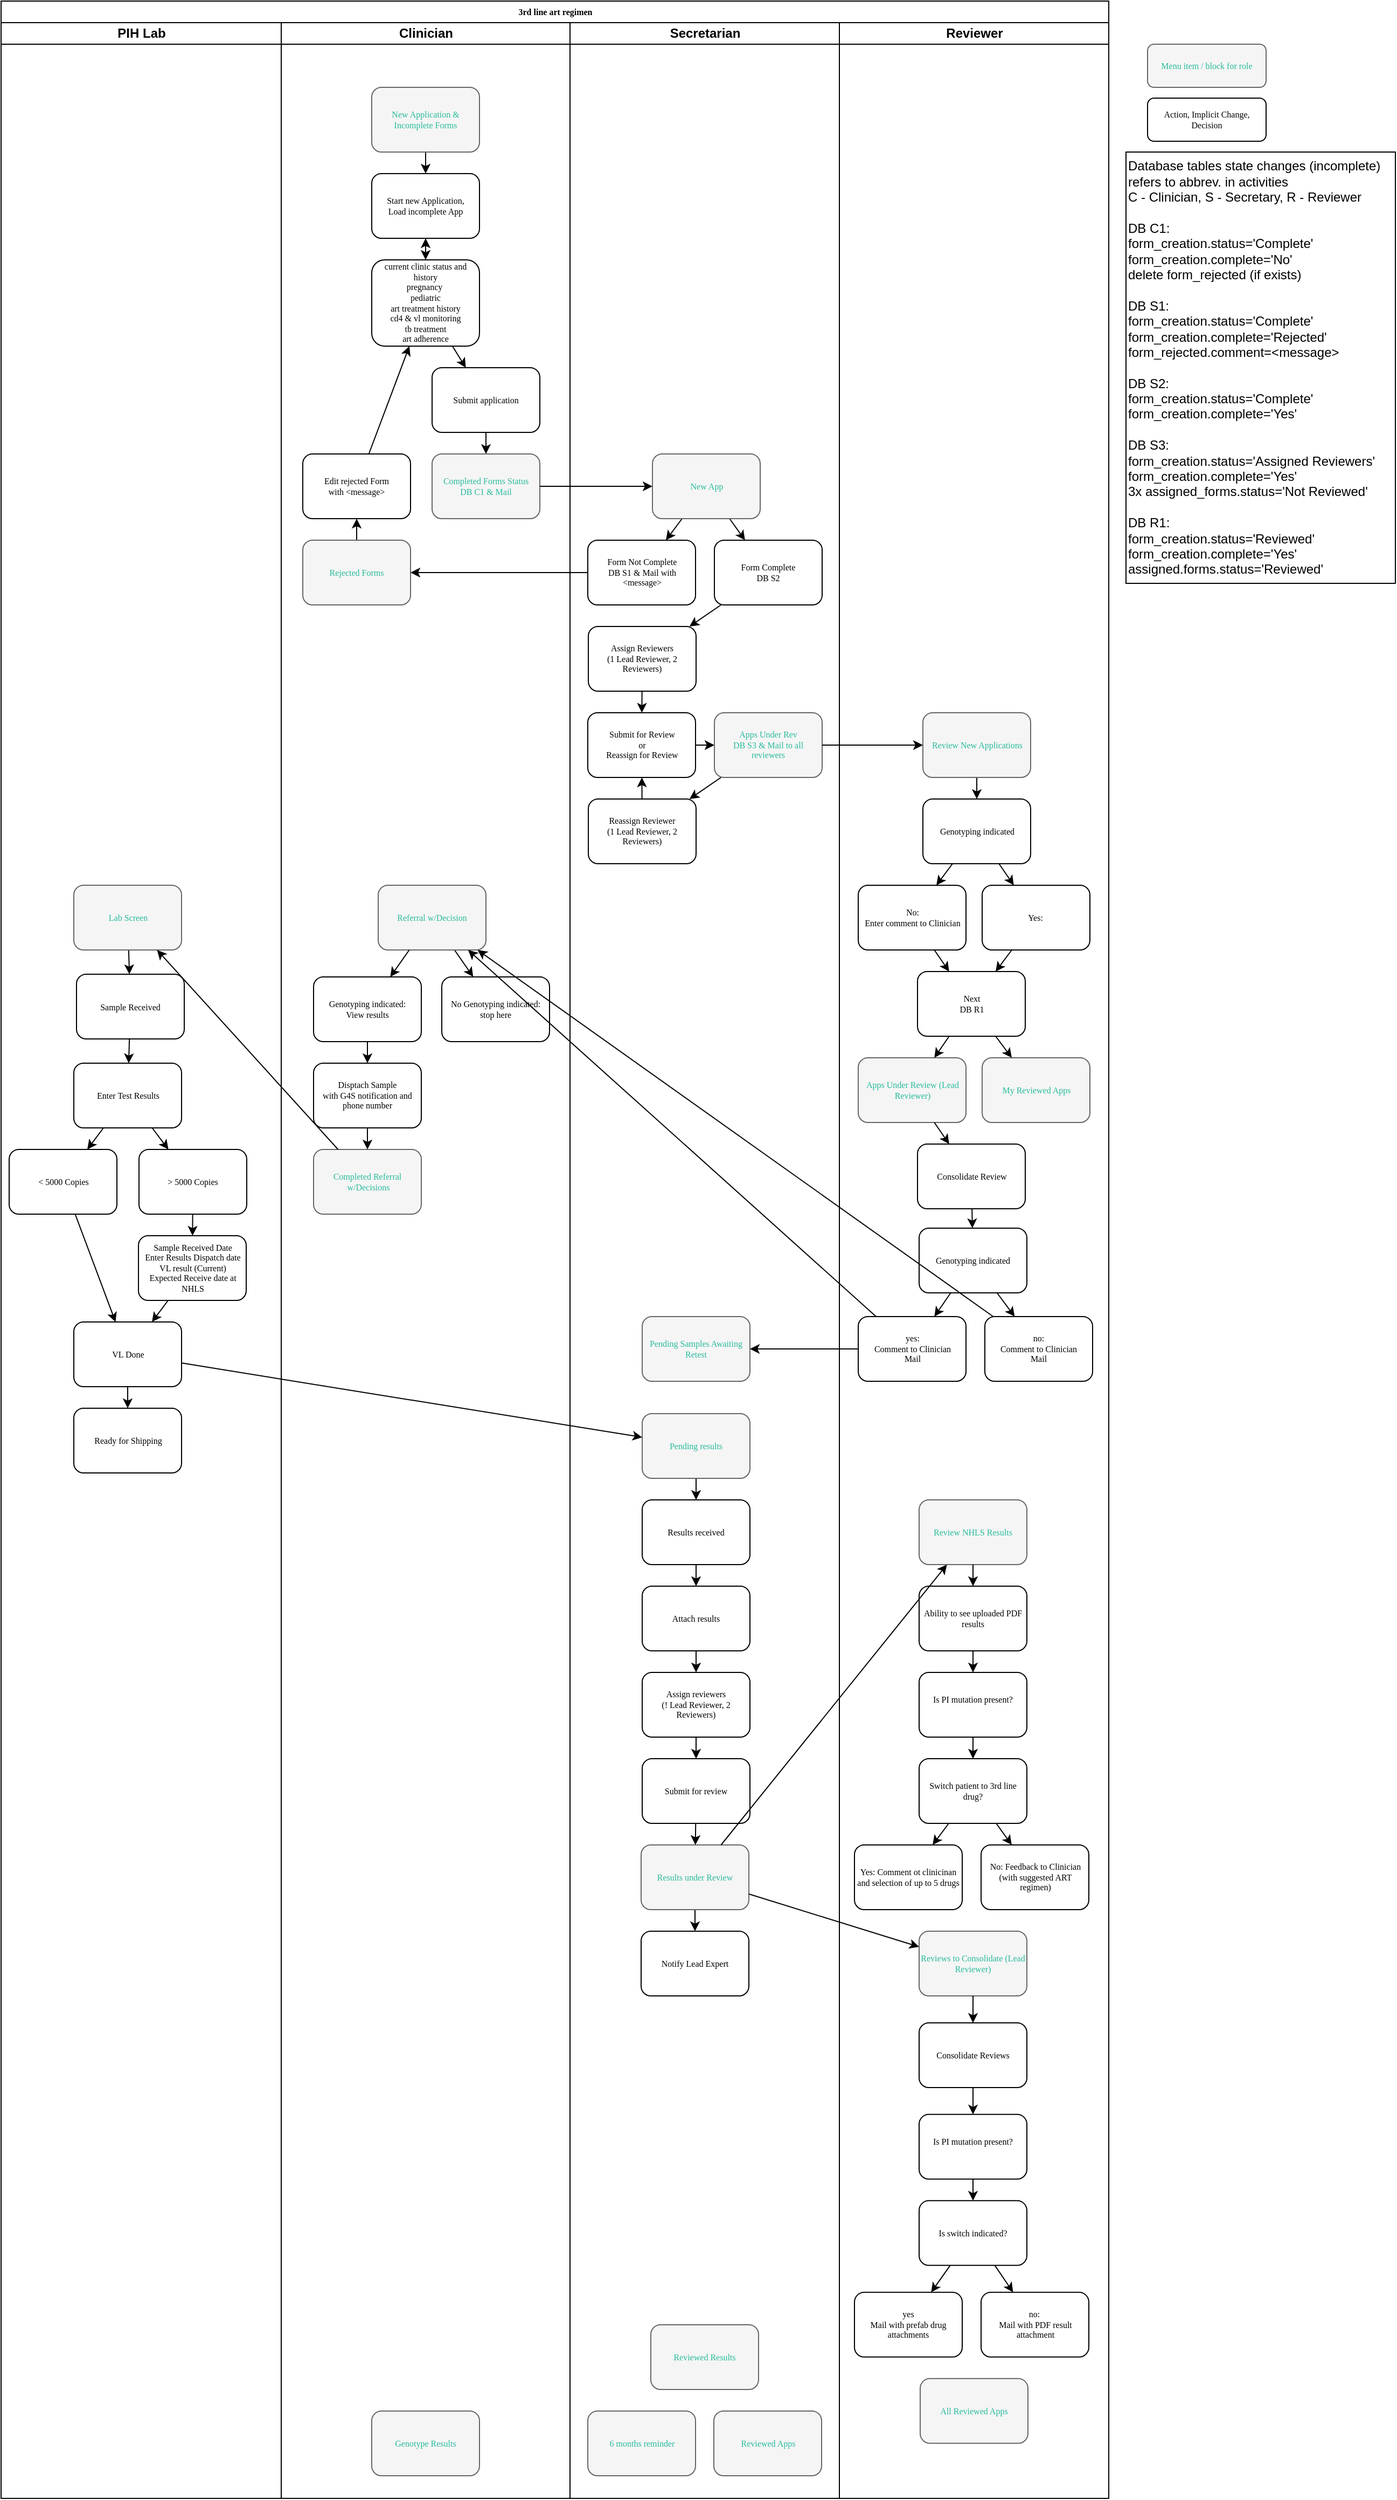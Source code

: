 <mxfile version="10.6.5" type="device"><diagram name="Page-1" id="74e2e168-ea6b-b213-b513-2b3c1d86103e"><mxGraphModel dx="1548" dy="582" grid="1" gridSize="10" guides="1" tooltips="1" connect="1" arrows="1" fold="1" page="1" pageScale="1" pageWidth="827" pageHeight="1169" background="#ffffff" math="0" shadow="0"><root><mxCell id="0"/><mxCell id="1" parent="0"/><mxCell id="77e6c97f196da883-1" value="3rd line art regimen" style="swimlane;html=1;childLayout=stackLayout;startSize=20;rounded=0;shadow=0;labelBackgroundColor=none;strokeColor=#000000;strokeWidth=1;fillColor=#ffffff;fontFamily=Verdana;fontSize=8;fontColor=#000000;align=center;" parent="1" vertex="1"><mxGeometry x="-804" y="20" width="1028" height="2316" as="geometry"><mxRectangle x="12" y="14" width="110" height="20" as="alternateBounds"/></mxGeometry></mxCell><mxCell id="77e6c97f196da883-5" value="PIH Lab" style="swimlane;html=1;startSize=20;" parent="77e6c97f196da883-1" vertex="1"><mxGeometry y="20" width="260" height="2296" as="geometry"><mxRectangle x="250" y="20" width="80" height="1607" as="alternateBounds"/></mxGeometry></mxCell><mxCell id="GczXTfIExfmwUcW1Tq5g-71" value="" style="rounded=0;orthogonalLoop=1;jettySize=auto;html=1;" edge="1" parent="77e6c97f196da883-5"><mxGeometry relative="1" as="geometry"/></mxCell><mxCell id="GczXTfIExfmwUcW1Tq5g-234" value="" style="edgeStyle=none;rounded=0;orthogonalLoop=1;jettySize=auto;html=1;fontColor=#28BB9C;" edge="1" parent="77e6c97f196da883-5" source="GczXTfIExfmwUcW1Tq5g-68" target="GczXTfIExfmwUcW1Tq5g-70"><mxGeometry relative="1" as="geometry"/></mxCell><mxCell id="GczXTfIExfmwUcW1Tq5g-68" value="Lab Screen&lt;br&gt;" style="rounded=1;whiteSpace=wrap;html=1;shadow=0;labelBackgroundColor=none;strokeColor=#666666;strokeWidth=1;fillColor=#f5f5f5;fontFamily=Verdana;fontSize=8;fontColor=#28BB9C;align=center;" vertex="1" parent="77e6c97f196da883-5"><mxGeometry x="67.5" y="800" width="100" height="60" as="geometry"/></mxCell><mxCell id="GczXTfIExfmwUcW1Tq5g-73" value="" style="rounded=0;orthogonalLoop=1;jettySize=auto;html=1;" edge="1" parent="77e6c97f196da883-5"><mxGeometry relative="1" as="geometry"/></mxCell><mxCell id="GczXTfIExfmwUcW1Tq5g-235" value="" style="edgeStyle=none;rounded=0;orthogonalLoop=1;jettySize=auto;html=1;fontColor=#28BB9C;" edge="1" parent="77e6c97f196da883-5" source="GczXTfIExfmwUcW1Tq5g-70" target="GczXTfIExfmwUcW1Tq5g-72"><mxGeometry relative="1" as="geometry"/></mxCell><mxCell id="GczXTfIExfmwUcW1Tq5g-70" value="Sample Received&lt;br&gt;" style="rounded=1;whiteSpace=wrap;html=1;shadow=0;labelBackgroundColor=none;strokeColor=#000000;strokeWidth=1;fillColor=#ffffff;fontFamily=Verdana;fontSize=8;fontColor=#000000;align=center;" vertex="1" parent="77e6c97f196da883-5"><mxGeometry x="70" y="882.5" width="100" height="60" as="geometry"/></mxCell><mxCell id="GczXTfIExfmwUcW1Tq5g-75" value="" style="rounded=0;orthogonalLoop=1;jettySize=auto;html=1;" edge="1" parent="77e6c97f196da883-5"><mxGeometry relative="1" as="geometry"/></mxCell><mxCell id="GczXTfIExfmwUcW1Tq5g-77" value="" style="rounded=0;orthogonalLoop=1;jettySize=auto;html=1;" edge="1" parent="77e6c97f196da883-5"><mxGeometry relative="1" as="geometry"/></mxCell><mxCell id="GczXTfIExfmwUcW1Tq5g-239" value="" style="edgeStyle=none;rounded=0;orthogonalLoop=1;jettySize=auto;html=1;fontColor=#28BB9C;" edge="1" parent="77e6c97f196da883-5" source="GczXTfIExfmwUcW1Tq5g-72" target="GczXTfIExfmwUcW1Tq5g-74"><mxGeometry relative="1" as="geometry"/></mxCell><mxCell id="GczXTfIExfmwUcW1Tq5g-240" value="" style="edgeStyle=none;rounded=0;orthogonalLoop=1;jettySize=auto;html=1;fontColor=#28BB9C;" edge="1" parent="77e6c97f196da883-5" source="GczXTfIExfmwUcW1Tq5g-72" target="GczXTfIExfmwUcW1Tq5g-76"><mxGeometry relative="1" as="geometry"/></mxCell><mxCell id="GczXTfIExfmwUcW1Tq5g-72" value="Enter Test Results&lt;br&gt;" style="rounded=1;whiteSpace=wrap;html=1;shadow=0;labelBackgroundColor=none;strokeColor=#000000;strokeWidth=1;fillColor=#ffffff;fontFamily=Verdana;fontSize=8;fontColor=#000000;align=center;" vertex="1" parent="77e6c97f196da883-5"><mxGeometry x="67.5" y="965" width="100" height="60" as="geometry"/></mxCell><mxCell id="GczXTfIExfmwUcW1Tq5g-241" value="" style="edgeStyle=none;rounded=0;orthogonalLoop=1;jettySize=auto;html=1;fontColor=#28BB9C;" edge="1" parent="77e6c97f196da883-5" source="GczXTfIExfmwUcW1Tq5g-76" target="GczXTfIExfmwUcW1Tq5g-78"><mxGeometry relative="1" as="geometry"/></mxCell><mxCell id="GczXTfIExfmwUcW1Tq5g-76" value="&amp;gt; 5000 Copies&lt;br&gt;" style="rounded=1;whiteSpace=wrap;html=1;shadow=0;labelBackgroundColor=none;strokeColor=#000000;strokeWidth=1;fillColor=#ffffff;fontFamily=Verdana;fontSize=8;fontColor=#000000;align=center;" vertex="1" parent="77e6c97f196da883-5"><mxGeometry x="128" y="1045" width="100" height="60" as="geometry"/></mxCell><mxCell id="GczXTfIExfmwUcW1Tq5g-246" value="" style="edgeStyle=none;rounded=0;orthogonalLoop=1;jettySize=auto;html=1;fontColor=#28BB9C;" edge="1" parent="77e6c97f196da883-5" source="GczXTfIExfmwUcW1Tq5g-74" target="GczXTfIExfmwUcW1Tq5g-80"><mxGeometry relative="1" as="geometry"/></mxCell><mxCell id="GczXTfIExfmwUcW1Tq5g-74" value="&amp;lt; 5000 Copies&lt;br&gt;" style="rounded=1;whiteSpace=wrap;html=1;shadow=0;labelBackgroundColor=none;strokeColor=#000000;strokeWidth=1;fillColor=#ffffff;fontFamily=Verdana;fontSize=8;fontColor=#000000;align=center;" vertex="1" parent="77e6c97f196da883-5"><mxGeometry x="7.5" y="1045" width="100" height="60" as="geometry"/></mxCell><mxCell id="GczXTfIExfmwUcW1Tq5g-243" value="" style="edgeStyle=none;rounded=0;orthogonalLoop=1;jettySize=auto;html=1;fontColor=#28BB9C;" edge="1" parent="77e6c97f196da883-5" source="GczXTfIExfmwUcW1Tq5g-78" target="GczXTfIExfmwUcW1Tq5g-80"><mxGeometry relative="1" as="geometry"/></mxCell><mxCell id="GczXTfIExfmwUcW1Tq5g-78" value="&lt;div&gt;Sample Received Date&lt;/div&gt;&lt;div&gt;Enter Results Dispatch date&lt;/div&gt;&lt;div&gt;VL result (Current)&lt;/div&gt;&lt;div&gt;Expected Receive date at NHLS&lt;/div&gt;" style="rounded=1;whiteSpace=wrap;html=1;shadow=0;labelBackgroundColor=none;strokeColor=#000000;strokeWidth=1;fillColor=#ffffff;fontFamily=Verdana;fontSize=8;fontColor=#000000;align=center;" vertex="1" parent="77e6c97f196da883-5"><mxGeometry x="127.5" y="1125" width="100" height="60" as="geometry"/></mxCell><mxCell id="GczXTfIExfmwUcW1Tq5g-79" value="" style="rounded=0;orthogonalLoop=1;jettySize=auto;html=1;" edge="1" parent="77e6c97f196da883-5"><mxGeometry relative="1" as="geometry"/></mxCell><mxCell id="GczXTfIExfmwUcW1Tq5g-244" value="" style="edgeStyle=none;rounded=0;orthogonalLoop=1;jettySize=auto;html=1;fontColor=#28BB9C;" edge="1" parent="77e6c97f196da883-5" source="GczXTfIExfmwUcW1Tq5g-80" target="GczXTfIExfmwUcW1Tq5g-84"><mxGeometry relative="1" as="geometry"/></mxCell><mxCell id="GczXTfIExfmwUcW1Tq5g-80" value="&lt;div&gt;VL Done&lt;/div&gt;" style="rounded=1;whiteSpace=wrap;html=1;shadow=0;labelBackgroundColor=none;strokeColor=#000000;strokeWidth=1;fillColor=#ffffff;fontFamily=Verdana;fontSize=8;fontColor=#000000;align=center;" vertex="1" parent="77e6c97f196da883-5"><mxGeometry x="67.5" y="1205" width="100" height="60" as="geometry"/></mxCell><mxCell id="GczXTfIExfmwUcW1Tq5g-81" value="" style="rounded=0;orthogonalLoop=1;jettySize=auto;html=1;" edge="1" parent="77e6c97f196da883-5"><mxGeometry relative="1" as="geometry"/></mxCell><mxCell id="GczXTfIExfmwUcW1Tq5g-83" value="" style="rounded=0;orthogonalLoop=1;jettySize=auto;html=1;entryX=0.5;entryY=0;entryDx=0;entryDy=0;" edge="1" parent="77e6c97f196da883-5"><mxGeometry relative="1" as="geometry"><mxPoint x="-60" y="1460" as="targetPoint"/></mxGeometry></mxCell><mxCell id="GczXTfIExfmwUcW1Tq5g-84" value="&lt;div&gt;Ready for Shipping&lt;/div&gt;" style="rounded=1;whiteSpace=wrap;html=1;shadow=0;labelBackgroundColor=none;strokeColor=#000000;strokeWidth=1;fillColor=#ffffff;fontFamily=Verdana;fontSize=8;fontColor=#000000;align=center;" vertex="1" parent="77e6c97f196da883-5"><mxGeometry x="67.5" y="1285" width="100" height="60" as="geometry"/></mxCell><mxCell id="GczXTfIExfmwUcW1Tq5g-85" value="" style="rounded=0;orthogonalLoop=1;jettySize=auto;html=1;" edge="1" parent="77e6c97f196da883-5"><mxGeometry relative="1" as="geometry"/></mxCell><mxCell id="GczXTfIExfmwUcW1Tq5g-137" value="Clinician" style="swimlane;html=1;startSize=20;fontColor=#000000;" vertex="1" parent="77e6c97f196da883-1"><mxGeometry x="260" y="20" width="268" height="2296" as="geometry"><mxRectangle x="330" y="20" width="80" height="1607" as="alternateBounds"/></mxGeometry></mxCell><mxCell id="GczXTfIExfmwUcW1Tq5g-138" value="" style="rounded=0;orthogonalLoop=1;jettySize=auto;html=1;" edge="1" parent="GczXTfIExfmwUcW1Tq5g-137" source="GczXTfIExfmwUcW1Tq5g-139" target="GczXTfIExfmwUcW1Tq5g-141"><mxGeometry relative="1" as="geometry"/></mxCell><mxCell id="GczXTfIExfmwUcW1Tq5g-139" value="New Application &amp;amp; Incomplete Forms&lt;br&gt;" style="rounded=1;whiteSpace=wrap;html=1;shadow=0;labelBackgroundColor=none;strokeColor=#666666;strokeWidth=1;fillColor=#f5f5f5;fontFamily=Verdana;fontSize=8;fontColor=#28BB9C;align=center;" vertex="1" parent="GczXTfIExfmwUcW1Tq5g-137"><mxGeometry x="84" y="60" width="100" height="60" as="geometry"/></mxCell><mxCell id="GczXTfIExfmwUcW1Tq5g-140" value="" style="rounded=0;orthogonalLoop=1;jettySize=auto;html=1;" edge="1" parent="GczXTfIExfmwUcW1Tq5g-137" source="GczXTfIExfmwUcW1Tq5g-141" target="GczXTfIExfmwUcW1Tq5g-143"><mxGeometry relative="1" as="geometry"/></mxCell><mxCell id="GczXTfIExfmwUcW1Tq5g-141" value="Start new Application,&lt;br&gt;Load incomplete App&lt;br&gt;" style="rounded=1;whiteSpace=wrap;html=1;shadow=0;labelBackgroundColor=none;strokeColor=#000000;strokeWidth=1;fillColor=#ffffff;fontFamily=Verdana;fontSize=8;fontColor=#000000;align=center;" vertex="1" parent="GczXTfIExfmwUcW1Tq5g-137"><mxGeometry x="84" y="140" width="100" height="60" as="geometry"/></mxCell><mxCell id="GczXTfIExfmwUcW1Tq5g-142" value="" style="rounded=0;orthogonalLoop=1;jettySize=auto;html=1;" edge="1" parent="GczXTfIExfmwUcW1Tq5g-137" source="GczXTfIExfmwUcW1Tq5g-143" target="GczXTfIExfmwUcW1Tq5g-145"><mxGeometry relative="1" as="geometry"/></mxCell><mxCell id="GczXTfIExfmwUcW1Tq5g-265" value="" style="edgeStyle=none;rounded=0;orthogonalLoop=1;jettySize=auto;html=1;fontColor=#28BB9C;" edge="1" parent="GczXTfIExfmwUcW1Tq5g-137" source="GczXTfIExfmwUcW1Tq5g-143" target="GczXTfIExfmwUcW1Tq5g-141"><mxGeometry relative="1" as="geometry"><mxPoint x="190" y="140" as="targetPoint"/></mxGeometry></mxCell><mxCell id="GczXTfIExfmwUcW1Tq5g-143" value="&lt;div&gt;current clinic status and history&lt;/div&gt;&lt;div&gt;pregnancy&amp;nbsp;&lt;/div&gt;&lt;div&gt;pediatric&lt;/div&gt;&lt;div&gt;art treatment history&lt;/div&gt;&lt;div&gt;cd4 &amp;amp; vl monitoring&lt;/div&gt;&lt;div&gt;tb treatment&lt;/div&gt;&lt;div&gt;art adherence&lt;/div&gt;" style="rounded=1;whiteSpace=wrap;html=1;shadow=0;labelBackgroundColor=none;strokeColor=#000000;strokeWidth=1;fillColor=#ffffff;fontFamily=Verdana;fontSize=8;fontColor=#000000;align=center;" vertex="1" parent="GczXTfIExfmwUcW1Tq5g-137"><mxGeometry x="84" y="220" width="100" height="80" as="geometry"/></mxCell><mxCell id="GczXTfIExfmwUcW1Tq5g-144" value="" style="rounded=0;orthogonalLoop=1;jettySize=auto;html=1;" edge="1" parent="GczXTfIExfmwUcW1Tq5g-137" source="GczXTfIExfmwUcW1Tq5g-145" target="GczXTfIExfmwUcW1Tq5g-146"><mxGeometry relative="1" as="geometry"/></mxCell><mxCell id="GczXTfIExfmwUcW1Tq5g-145" value="&lt;div&gt;Submit application&lt;/div&gt;" style="rounded=1;whiteSpace=wrap;html=1;shadow=0;labelBackgroundColor=none;strokeColor=#000000;strokeWidth=1;fillColor=#ffffff;fontFamily=Verdana;fontSize=8;fontColor=#000000;align=center;" vertex="1" parent="GczXTfIExfmwUcW1Tq5g-137"><mxGeometry x="140" y="320" width="100" height="60" as="geometry"/></mxCell><mxCell id="GczXTfIExfmwUcW1Tq5g-146" value="&lt;div&gt;Completed Forms Status&lt;/div&gt;&lt;div&gt;DB C1 &amp;amp;&amp;nbsp;&lt;span&gt;Mail&lt;/span&gt;&lt;/div&gt;" style="rounded=1;whiteSpace=wrap;html=1;shadow=0;labelBackgroundColor=none;strokeColor=#666666;strokeWidth=1;fillColor=#f5f5f5;fontFamily=Verdana;fontSize=8;fontColor=#28BB9C;align=center;" vertex="1" parent="GczXTfIExfmwUcW1Tq5g-137"><mxGeometry x="140" y="400" width="100" height="60" as="geometry"/></mxCell><mxCell id="GczXTfIExfmwUcW1Tq5g-147" value="" style="rounded=0;orthogonalLoop=1;jettySize=auto;html=1;" edge="1" parent="GczXTfIExfmwUcW1Tq5g-137" source="GczXTfIExfmwUcW1Tq5g-148" target="GczXTfIExfmwUcW1Tq5g-150"><mxGeometry relative="1" as="geometry"/></mxCell><mxCell id="GczXTfIExfmwUcW1Tq5g-148" value="Rejected Forms" style="rounded=1;whiteSpace=wrap;html=1;shadow=0;labelBackgroundColor=none;strokeColor=#666666;strokeWidth=1;fillColor=#f5f5f5;fontFamily=Verdana;fontSize=8;fontColor=#28BB9C;align=center;" vertex="1" parent="GczXTfIExfmwUcW1Tq5g-137"><mxGeometry x="20" y="480" width="100" height="60" as="geometry"/></mxCell><mxCell id="GczXTfIExfmwUcW1Tq5g-149" value="" style="rounded=0;orthogonalLoop=1;jettySize=auto;html=1;" edge="1" parent="GczXTfIExfmwUcW1Tq5g-137" source="GczXTfIExfmwUcW1Tq5g-150" target="GczXTfIExfmwUcW1Tq5g-143"><mxGeometry relative="1" as="geometry"/></mxCell><mxCell id="GczXTfIExfmwUcW1Tq5g-150" value="Edit rejected Form&lt;br&gt;with &amp;lt;message&amp;gt;&lt;br&gt;" style="rounded=1;whiteSpace=wrap;html=1;shadow=0;labelBackgroundColor=none;strokeColor=#000000;strokeWidth=1;fillColor=#ffffff;fontFamily=Verdana;fontSize=8;fontColor=#000000;align=center;" vertex="1" parent="GczXTfIExfmwUcW1Tq5g-137"><mxGeometry x="20" y="400" width="100" height="60" as="geometry"/></mxCell><mxCell id="GczXTfIExfmwUcW1Tq5g-286" value="" style="edgeStyle=none;rounded=0;orthogonalLoop=1;jettySize=auto;html=1;fontColor=#28BB9C;" edge="1" parent="GczXTfIExfmwUcW1Tq5g-137" source="GczXTfIExfmwUcW1Tq5g-151" target="GczXTfIExfmwUcW1Tq5g-279"><mxGeometry relative="1" as="geometry"/></mxCell><mxCell id="GczXTfIExfmwUcW1Tq5g-151" value="Referral w/Decision" style="rounded=1;whiteSpace=wrap;html=1;shadow=0;labelBackgroundColor=none;strokeColor=#666666;strokeWidth=1;fillColor=#f5f5f5;fontFamily=Verdana;fontSize=8;fontColor=#28BB9C;align=center;" vertex="1" parent="GczXTfIExfmwUcW1Tq5g-137"><mxGeometry x="90" y="800" width="100" height="60" as="geometry"/></mxCell><mxCell id="GczXTfIExfmwUcW1Tq5g-284" value="" style="edgeStyle=none;rounded=0;orthogonalLoop=1;jettySize=auto;html=1;fontColor=#28BB9C;" edge="1" parent="GczXTfIExfmwUcW1Tq5g-137" source="GczXTfIExfmwUcW1Tq5g-152" target="GczXTfIExfmwUcW1Tq5g-283"><mxGeometry relative="1" as="geometry"/></mxCell><mxCell id="GczXTfIExfmwUcW1Tq5g-152" value="Genotyping indicated:&lt;br&gt;View results&lt;br&gt;" style="rounded=1;whiteSpace=wrap;html=1;shadow=0;labelBackgroundColor=none;strokeColor=#000000;strokeWidth=1;fillColor=#ffffff;fontFamily=Verdana;fontSize=8;fontColor=#000000;align=center;" vertex="1" parent="GczXTfIExfmwUcW1Tq5g-137"><mxGeometry x="30" y="885" width="100" height="60" as="geometry"/></mxCell><mxCell id="GczXTfIExfmwUcW1Tq5g-283" value="Disptach Sample&lt;br&gt;with G4S notification and phone number&lt;br&gt;" style="rounded=1;whiteSpace=wrap;html=1;shadow=0;labelBackgroundColor=none;strokeColor=#000000;strokeWidth=1;fillColor=#ffffff;fontFamily=Verdana;fontSize=8;fontColor=#000000;align=center;" vertex="1" parent="GczXTfIExfmwUcW1Tq5g-137"><mxGeometry x="30" y="965" width="100" height="60" as="geometry"/></mxCell><mxCell id="GczXTfIExfmwUcW1Tq5g-279" value="No Genotyping indicated:&lt;br&gt;stop here&lt;br&gt;" style="rounded=1;whiteSpace=wrap;html=1;shadow=0;labelBackgroundColor=none;strokeColor=#000000;strokeWidth=1;fillColor=#ffffff;fontFamily=Verdana;fontSize=8;fontColor=#000000;align=center;" vertex="1" parent="GczXTfIExfmwUcW1Tq5g-137"><mxGeometry x="149" y="885" width="100" height="60" as="geometry"/></mxCell><mxCell id="GczXTfIExfmwUcW1Tq5g-153" value="" style="rounded=0;orthogonalLoop=1;jettySize=auto;html=1;" edge="1" parent="GczXTfIExfmwUcW1Tq5g-137" source="GczXTfIExfmwUcW1Tq5g-151" target="GczXTfIExfmwUcW1Tq5g-152"><mxGeometry relative="1" as="geometry"/></mxCell><mxCell id="GczXTfIExfmwUcW1Tq5g-154" value="Completed Referral &amp;nbsp;w/Decisions&lt;br&gt;" style="rounded=1;whiteSpace=wrap;html=1;shadow=0;labelBackgroundColor=none;strokeColor=#666666;strokeWidth=1;fillColor=#f5f5f5;fontFamily=Verdana;fontSize=8;fontColor=#28BB9C;align=center;" vertex="1" parent="GczXTfIExfmwUcW1Tq5g-137"><mxGeometry x="30" y="1045" width="100" height="60" as="geometry"/></mxCell><mxCell id="GczXTfIExfmwUcW1Tq5g-155" value="" style="rounded=0;orthogonalLoop=1;jettySize=auto;html=1;" edge="1" parent="GczXTfIExfmwUcW1Tq5g-137" source="GczXTfIExfmwUcW1Tq5g-283" target="GczXTfIExfmwUcW1Tq5g-154"><mxGeometry relative="1" as="geometry"/></mxCell><mxCell id="GczXTfIExfmwUcW1Tq5g-156" value="Genotype Results&lt;br&gt;" style="rounded=1;whiteSpace=wrap;html=1;shadow=0;labelBackgroundColor=none;strokeColor=#666666;strokeWidth=1;fillColor=#f5f5f5;fontFamily=Verdana;fontSize=8;fontColor=#28BB9C;align=center;" vertex="1" parent="GczXTfIExfmwUcW1Tq5g-137"><mxGeometry x="84" y="2215" width="100" height="60" as="geometry"/></mxCell><mxCell id="GczXTfIExfmwUcW1Tq5g-157" value="Secretarian" style="swimlane;html=1;startSize=20;" vertex="1" parent="77e6c97f196da883-1"><mxGeometry x="528" y="20" width="250" height="2296" as="geometry"><mxRectangle x="80" y="20" width="90" height="1607" as="alternateBounds"/></mxGeometry></mxCell><mxCell id="GczXTfIExfmwUcW1Tq5g-158" value="" style="rounded=0;orthogonalLoop=1;jettySize=auto;html=1;" edge="1" parent="GczXTfIExfmwUcW1Tq5g-157" source="GczXTfIExfmwUcW1Tq5g-160" target="GczXTfIExfmwUcW1Tq5g-170"><mxGeometry relative="1" as="geometry"><mxPoint x="90.5" y="410" as="sourcePoint"/></mxGeometry></mxCell><mxCell id="GczXTfIExfmwUcW1Tq5g-159" value="" style="rounded=0;orthogonalLoop=1;jettySize=auto;html=1;" edge="1" parent="GczXTfIExfmwUcW1Tq5g-157" source="GczXTfIExfmwUcW1Tq5g-160" target="GczXTfIExfmwUcW1Tq5g-162"><mxGeometry relative="1" as="geometry"/></mxCell><mxCell id="GczXTfIExfmwUcW1Tq5g-160" value="&lt;div&gt;New App&lt;/div&gt;" style="rounded=1;whiteSpace=wrap;html=1;shadow=0;labelBackgroundColor=none;strokeColor=#666666;strokeWidth=1;fillColor=#f5f5f5;fontFamily=Verdana;fontSize=8;fontColor=#28BB9C;align=center;" vertex="1" parent="GczXTfIExfmwUcW1Tq5g-157"><mxGeometry x="76.5" y="400" width="100" height="60" as="geometry"/></mxCell><mxCell id="GczXTfIExfmwUcW1Tq5g-161" value="" style="rounded=0;orthogonalLoop=1;jettySize=auto;html=1;" edge="1" parent="GczXTfIExfmwUcW1Tq5g-157" source="GczXTfIExfmwUcW1Tq5g-162" target="GczXTfIExfmwUcW1Tq5g-164"><mxGeometry relative="1" as="geometry"/></mxCell><mxCell id="GczXTfIExfmwUcW1Tq5g-162" value="&lt;div&gt;Form Complete&lt;/div&gt;&lt;div&gt;DB S2&lt;/div&gt;" style="rounded=1;whiteSpace=wrap;html=1;shadow=0;labelBackgroundColor=none;strokeColor=#000000;strokeWidth=1;fillColor=#ffffff;fontFamily=Verdana;fontSize=8;fontColor=#000000;align=center;" vertex="1" parent="GczXTfIExfmwUcW1Tq5g-157"><mxGeometry x="134" y="480" width="100" height="60" as="geometry"/></mxCell><mxCell id="GczXTfIExfmwUcW1Tq5g-163" value="" style="rounded=0;orthogonalLoop=1;jettySize=auto;html=1;" edge="1" parent="GczXTfIExfmwUcW1Tq5g-157" source="GczXTfIExfmwUcW1Tq5g-164" target="GczXTfIExfmwUcW1Tq5g-166"><mxGeometry relative="1" as="geometry"/></mxCell><mxCell id="GczXTfIExfmwUcW1Tq5g-164" value="&lt;div&gt;Assign Reviewers&lt;/div&gt;&lt;div&gt;(1 Lead Reviewer, 2 Reviewers)&lt;/div&gt;" style="rounded=1;whiteSpace=wrap;html=1;shadow=0;labelBackgroundColor=none;strokeColor=#000000;strokeWidth=1;fillColor=#ffffff;fontFamily=Verdana;fontSize=8;fontColor=#000000;align=center;" vertex="1" parent="GczXTfIExfmwUcW1Tq5g-157"><mxGeometry x="17" y="560" width="100" height="60" as="geometry"/></mxCell><mxCell id="GczXTfIExfmwUcW1Tq5g-165" value="" style="rounded=0;orthogonalLoop=1;jettySize=auto;html=1;" edge="1" parent="GczXTfIExfmwUcW1Tq5g-157" source="GczXTfIExfmwUcW1Tq5g-166" target="GczXTfIExfmwUcW1Tq5g-175"><mxGeometry relative="1" as="geometry"/></mxCell><mxCell id="GczXTfIExfmwUcW1Tq5g-166" value="&lt;div&gt;Submit for Review&lt;/div&gt;&lt;div&gt;or&lt;/div&gt;&lt;div&gt;Reassign for Review&lt;/div&gt;" style="rounded=1;whiteSpace=wrap;html=1;shadow=0;labelBackgroundColor=none;strokeColor=#000000;strokeWidth=1;fillColor=#ffffff;fontFamily=Verdana;fontSize=8;fontColor=#000000;align=center;" vertex="1" parent="GczXTfIExfmwUcW1Tq5g-157"><mxGeometry x="16.5" y="640" width="100" height="60" as="geometry"/></mxCell><mxCell id="GczXTfIExfmwUcW1Tq5g-167" value="" style="rounded=0;orthogonalLoop=1;jettySize=auto;html=1;" edge="1" parent="GczXTfIExfmwUcW1Tq5g-157" source="GczXTfIExfmwUcW1Tq5g-175" target="GczXTfIExfmwUcW1Tq5g-169"><mxGeometry relative="1" as="geometry"/></mxCell><mxCell id="GczXTfIExfmwUcW1Tq5g-169" value="&lt;div&gt;Reassign Reviewer&lt;/div&gt;&lt;div&gt;(1 Lead Reviewer, 2 Reviewers)&lt;br&gt;&lt;/div&gt;" style="rounded=1;whiteSpace=wrap;html=1;shadow=0;labelBackgroundColor=none;strokeColor=#000000;strokeWidth=1;fillColor=#ffffff;fontFamily=Verdana;fontSize=8;fontColor=#000000;align=center;" vertex="1" parent="GczXTfIExfmwUcW1Tq5g-157"><mxGeometry x="17" y="720" width="100" height="60" as="geometry"/></mxCell><mxCell id="GczXTfIExfmwUcW1Tq5g-170" value="&lt;div&gt;Form Not Complete&lt;/div&gt;&lt;div&gt;DB S1 &amp;amp; Mail with &amp;lt;message&amp;gt;&lt;/div&gt;" style="rounded=1;whiteSpace=wrap;html=1;shadow=0;labelBackgroundColor=none;strokeColor=#000000;strokeWidth=1;fillColor=#ffffff;fontFamily=Verdana;fontSize=8;fontColor=#000000;align=center;" vertex="1" parent="GczXTfIExfmwUcW1Tq5g-157"><mxGeometry x="16.5" y="480" width="100" height="60" as="geometry"/></mxCell><mxCell id="GczXTfIExfmwUcW1Tq5g-172" value="" style="rounded=0;orthogonalLoop=1;jettySize=auto;html=1;" edge="1" parent="GczXTfIExfmwUcW1Tq5g-157" source="GczXTfIExfmwUcW1Tq5g-173" target="GczXTfIExfmwUcW1Tq5g-174"><mxGeometry relative="1" as="geometry"/></mxCell><mxCell id="GczXTfIExfmwUcW1Tq5g-173" value="&lt;div&gt;Pending results&lt;/div&gt;" style="rounded=1;whiteSpace=wrap;html=1;shadow=0;labelBackgroundColor=none;strokeColor=#666666;strokeWidth=1;fillColor=#f5f5f5;fontFamily=Verdana;fontSize=8;fontColor=#28BB9C;align=center;" vertex="1" parent="GczXTfIExfmwUcW1Tq5g-157"><mxGeometry x="67" y="1290" width="100" height="60" as="geometry"/></mxCell><mxCell id="GczXTfIExfmwUcW1Tq5g-174" value="&lt;div&gt;Results received&lt;/div&gt;" style="rounded=1;whiteSpace=wrap;html=1;shadow=0;labelBackgroundColor=none;strokeColor=#000000;strokeWidth=1;fillColor=#ffffff;fontFamily=Verdana;fontSize=8;fontColor=#000000;align=center;" vertex="1" parent="GczXTfIExfmwUcW1Tq5g-157"><mxGeometry x="67" y="1370" width="100" height="60" as="geometry"/></mxCell><mxCell id="GczXTfIExfmwUcW1Tq5g-175" value="&lt;div&gt;Apps Under Rev&lt;/div&gt;&lt;div&gt;DB S3 &amp;amp; Mail to all reviewers&lt;/div&gt;" style="rounded=1;whiteSpace=wrap;html=1;shadow=0;labelBackgroundColor=none;strokeColor=#666666;strokeWidth=1;fillColor=#f5f5f5;fontFamily=Verdana;fontSize=8;fontColor=#28BB9C;align=center;" vertex="1" parent="GczXTfIExfmwUcW1Tq5g-157"><mxGeometry x="134" y="640" width="100" height="60" as="geometry"/></mxCell><mxCell id="GczXTfIExfmwUcW1Tq5g-176" value="&lt;div&gt;Attach results&lt;/div&gt;" style="rounded=1;whiteSpace=wrap;html=1;shadow=0;labelBackgroundColor=none;strokeColor=#000000;strokeWidth=1;fillColor=#ffffff;fontFamily=Verdana;fontSize=8;fontColor=#000000;align=center;" vertex="1" parent="GczXTfIExfmwUcW1Tq5g-157"><mxGeometry x="67" y="1450" width="100" height="60" as="geometry"/></mxCell><mxCell id="GczXTfIExfmwUcW1Tq5g-177" value="&lt;div&gt;Assign reviewers&lt;/div&gt;&lt;div&gt;(! Lead Reviewer, 2 Reviewers)&lt;/div&gt;" style="rounded=1;whiteSpace=wrap;html=1;shadow=0;labelBackgroundColor=none;strokeColor=#000000;strokeWidth=1;fillColor=#ffffff;fontFamily=Verdana;fontSize=8;fontColor=#000000;align=center;" vertex="1" parent="GczXTfIExfmwUcW1Tq5g-157"><mxGeometry x="67" y="1530" width="100" height="60" as="geometry"/></mxCell><mxCell id="GczXTfIExfmwUcW1Tq5g-178" value="&lt;div&gt;Submit for review&lt;/div&gt;" style="rounded=1;whiteSpace=wrap;html=1;shadow=0;labelBackgroundColor=none;strokeColor=#000000;strokeWidth=1;fillColor=#ffffff;fontFamily=Verdana;fontSize=8;fontColor=#000000;align=center;" vertex="1" parent="GczXTfIExfmwUcW1Tq5g-157"><mxGeometry x="67" y="1610" width="100" height="60" as="geometry"/></mxCell><mxCell id="GczXTfIExfmwUcW1Tq5g-179" value="" style="edgeStyle=none;rounded=0;orthogonalLoop=1;jettySize=auto;html=1;" edge="1" parent="GczXTfIExfmwUcW1Tq5g-157" source="GczXTfIExfmwUcW1Tq5g-180" target="GczXTfIExfmwUcW1Tq5g-181"><mxGeometry relative="1" as="geometry"/></mxCell><mxCell id="GczXTfIExfmwUcW1Tq5g-180" value="&lt;div&gt;Results under Review&lt;/div&gt;" style="rounded=1;whiteSpace=wrap;html=1;shadow=0;labelBackgroundColor=none;strokeColor=#666666;strokeWidth=1;fillColor=#f5f5f5;fontFamily=Verdana;fontSize=8;fontColor=#28BB9C;align=center;" vertex="1" parent="GczXTfIExfmwUcW1Tq5g-157"><mxGeometry x="66" y="1690" width="100" height="60" as="geometry"/></mxCell><mxCell id="GczXTfIExfmwUcW1Tq5g-181" value="Notify Lead Expert" style="rounded=1;whiteSpace=wrap;html=1;shadow=0;labelBackgroundColor=none;strokeColor=#000000;strokeWidth=1;fillColor=#ffffff;fontFamily=Verdana;fontSize=8;fontColor=#000000;align=center;" vertex="1" parent="GczXTfIExfmwUcW1Tq5g-157"><mxGeometry x="66" y="1770" width="100" height="60" as="geometry"/></mxCell><mxCell id="GczXTfIExfmwUcW1Tq5g-182" value="Reviewed Apps" style="rounded=1;whiteSpace=wrap;html=1;shadow=0;labelBackgroundColor=none;strokeColor=#666666;strokeWidth=1;fillColor=#f5f5f5;fontFamily=Verdana;fontSize=8;fontColor=#28BB9C;align=center;" vertex="1" parent="GczXTfIExfmwUcW1Tq5g-157"><mxGeometry x="133.5" y="2215" width="100" height="60" as="geometry"/></mxCell><mxCell id="GczXTfIExfmwUcW1Tq5g-183" value="Reviewed Results" style="rounded=1;whiteSpace=wrap;html=1;shadow=0;labelBackgroundColor=none;strokeColor=#666666;strokeWidth=1;fillColor=#f5f5f5;fontFamily=Verdana;fontSize=8;fontColor=#28BB9C;align=center;" vertex="1" parent="GczXTfIExfmwUcW1Tq5g-157"><mxGeometry x="75" y="2135" width="100" height="60" as="geometry"/></mxCell><mxCell id="GczXTfIExfmwUcW1Tq5g-184" value="6 months reminder" style="rounded=1;whiteSpace=wrap;html=1;shadow=0;labelBackgroundColor=none;strokeColor=#666666;strokeWidth=1;fillColor=#f5f5f5;fontFamily=Verdana;fontSize=8;fontColor=#28BB9C;align=center;" vertex="1" parent="GczXTfIExfmwUcW1Tq5g-157"><mxGeometry x="16.5" y="2215" width="100" height="60" as="geometry"/></mxCell><mxCell id="GczXTfIExfmwUcW1Tq5g-185" value="" style="rounded=0;orthogonalLoop=1;jettySize=auto;html=1;" edge="1" parent="GczXTfIExfmwUcW1Tq5g-157" source="GczXTfIExfmwUcW1Tq5g-174" target="GczXTfIExfmwUcW1Tq5g-176"><mxGeometry relative="1" as="geometry"/></mxCell><mxCell id="GczXTfIExfmwUcW1Tq5g-186" value="" style="rounded=0;orthogonalLoop=1;jettySize=auto;html=1;" edge="1" parent="GczXTfIExfmwUcW1Tq5g-157" source="GczXTfIExfmwUcW1Tq5g-176" target="GczXTfIExfmwUcW1Tq5g-177"><mxGeometry relative="1" as="geometry"/></mxCell><mxCell id="GczXTfIExfmwUcW1Tq5g-187" value="" style="rounded=0;orthogonalLoop=1;jettySize=auto;html=1;" edge="1" parent="GczXTfIExfmwUcW1Tq5g-157" source="GczXTfIExfmwUcW1Tq5g-177" target="GczXTfIExfmwUcW1Tq5g-178"><mxGeometry relative="1" as="geometry"/></mxCell><mxCell id="GczXTfIExfmwUcW1Tq5g-188" value="" style="rounded=0;orthogonalLoop=1;jettySize=auto;html=1;" edge="1" parent="GczXTfIExfmwUcW1Tq5g-157" source="GczXTfIExfmwUcW1Tq5g-178" target="GczXTfIExfmwUcW1Tq5g-180"><mxGeometry relative="1" as="geometry"/></mxCell><mxCell id="GczXTfIExfmwUcW1Tq5g-198" value="Pending Samples Awaiting Retest" style="rounded=1;whiteSpace=wrap;html=1;shadow=0;labelBackgroundColor=none;strokeColor=#666666;strokeWidth=1;fillColor=#f5f5f5;fontFamily=Verdana;fontSize=8;fontColor=#28BB9C;align=center;" vertex="1" parent="GczXTfIExfmwUcW1Tq5g-157"><mxGeometry x="67" y="1200" width="100" height="60" as="geometry"/></mxCell><mxCell id="GczXTfIExfmwUcW1Tq5g-268" value="" style="edgeStyle=none;rounded=0;orthogonalLoop=1;jettySize=auto;html=1;fontColor=#28BB9C;" edge="1" parent="GczXTfIExfmwUcW1Tq5g-157" source="GczXTfIExfmwUcW1Tq5g-169" target="GczXTfIExfmwUcW1Tq5g-166"><mxGeometry relative="1" as="geometry"/></mxCell><mxCell id="GczXTfIExfmwUcW1Tq5g-189" value="Reviewer" style="swimlane;html=1;startSize=20;" vertex="1" parent="77e6c97f196da883-1"><mxGeometry x="778" y="20" width="250" height="2296" as="geometry"><mxRectangle x="170" y="20" width="80" height="1607" as="alternateBounds"/></mxGeometry></mxCell><mxCell id="GczXTfIExfmwUcW1Tq5g-190" value="" style="rounded=0;orthogonalLoop=1;jettySize=auto;html=1;" edge="1" parent="GczXTfIExfmwUcW1Tq5g-189" source="GczXTfIExfmwUcW1Tq5g-191" target="GczXTfIExfmwUcW1Tq5g-192"><mxGeometry relative="1" as="geometry"/></mxCell><mxCell id="GczXTfIExfmwUcW1Tq5g-191" value="Review New Applications" style="rounded=1;whiteSpace=wrap;html=1;shadow=0;labelBackgroundColor=none;strokeColor=#666666;strokeWidth=1;fillColor=#f5f5f5;fontFamily=Verdana;fontSize=8;fontColor=#28BB9C;align=center;" vertex="1" parent="GczXTfIExfmwUcW1Tq5g-189"><mxGeometry x="77.5" y="640" width="100" height="60" as="geometry"/></mxCell><mxCell id="GczXTfIExfmwUcW1Tq5g-192" value="Genotyping indicated" style="rounded=1;whiteSpace=wrap;html=1;shadow=0;labelBackgroundColor=none;strokeColor=#000000;strokeWidth=1;fillColor=#ffffff;fontFamily=Verdana;fontSize=8;fontColor=#000000;align=center;" vertex="1" parent="GczXTfIExfmwUcW1Tq5g-189"><mxGeometry x="77.5" y="720" width="100" height="60" as="geometry"/></mxCell><mxCell id="GczXTfIExfmwUcW1Tq5g-193" value="Consolidate Review&lt;br&gt;" style="rounded=1;whiteSpace=wrap;html=1;shadow=0;labelBackgroundColor=none;strokeColor=#000000;strokeWidth=1;fillColor=#ffffff;fontFamily=Verdana;fontSize=8;fontColor=#000000;align=center;" vertex="1" parent="GczXTfIExfmwUcW1Tq5g-189"><mxGeometry x="72.5" y="1040" width="100" height="60" as="geometry"/></mxCell><mxCell id="GczXTfIExfmwUcW1Tq5g-194" value="" style="rounded=0;orthogonalLoop=1;jettySize=auto;html=1;" edge="1" parent="GczXTfIExfmwUcW1Tq5g-189" source="GczXTfIExfmwUcW1Tq5g-195" target="GczXTfIExfmwUcW1Tq5g-197"><mxGeometry relative="1" as="geometry"/></mxCell><mxCell id="GczXTfIExfmwUcW1Tq5g-273" value="" style="edgeStyle=none;rounded=0;orthogonalLoop=1;jettySize=auto;html=1;fontColor=#28BB9C;" edge="1" parent="GczXTfIExfmwUcW1Tq5g-189" source="GczXTfIExfmwUcW1Tq5g-195" target="GczXTfIExfmwUcW1Tq5g-272"><mxGeometry relative="1" as="geometry"/></mxCell><mxCell id="GczXTfIExfmwUcW1Tq5g-195" value="Genotyping indicated&lt;br&gt;" style="rounded=1;whiteSpace=wrap;html=1;shadow=0;labelBackgroundColor=none;strokeColor=#000000;strokeWidth=1;fillColor=#ffffff;fontFamily=Verdana;fontSize=8;fontColor=#000000;align=center;" vertex="1" parent="GczXTfIExfmwUcW1Tq5g-189"><mxGeometry x="74" y="1118" width="100" height="60" as="geometry"/></mxCell><mxCell id="GczXTfIExfmwUcW1Tq5g-272" value="yes: &lt;br&gt;Comment to Clinician&lt;br&gt;Mail&lt;br&gt;" style="rounded=1;whiteSpace=wrap;html=1;shadow=0;labelBackgroundColor=none;strokeColor=#000000;strokeWidth=1;fillColor=#ffffff;fontFamily=Verdana;fontSize=8;fontColor=#000000;align=center;" vertex="1" parent="GczXTfIExfmwUcW1Tq5g-189"><mxGeometry x="17.5" y="1200" width="100" height="60" as="geometry"/></mxCell><mxCell id="GczXTfIExfmwUcW1Tq5g-197" value="no:&lt;br&gt;Comment to Clinician&lt;br&gt;Mail&lt;br&gt;" style="rounded=1;whiteSpace=wrap;html=1;shadow=0;labelBackgroundColor=none;strokeColor=#000000;strokeWidth=1;fillColor=#ffffff;fontFamily=Verdana;fontSize=8;fontColor=#000000;align=center;" vertex="1" parent="GczXTfIExfmwUcW1Tq5g-189"><mxGeometry x="135" y="1200" width="100" height="60" as="geometry"/></mxCell><mxCell id="GczXTfIExfmwUcW1Tq5g-199" value="" style="rounded=0;orthogonalLoop=1;jettySize=auto;html=1;" edge="1" parent="GczXTfIExfmwUcW1Tq5g-189" source="GczXTfIExfmwUcW1Tq5g-193" target="GczXTfIExfmwUcW1Tq5g-195"><mxGeometry relative="1" as="geometry"/></mxCell><mxCell id="GczXTfIExfmwUcW1Tq5g-200" value="Apps Under Review (Lead Reviewer)&lt;br&gt;" style="rounded=1;whiteSpace=wrap;html=1;shadow=0;labelBackgroundColor=none;strokeColor=#666666;strokeWidth=1;fillColor=#f5f5f5;fontFamily=Verdana;fontSize=8;fontColor=#28BB9C;align=center;" vertex="1" parent="GczXTfIExfmwUcW1Tq5g-189"><mxGeometry x="17.5" y="960" width="100" height="60" as="geometry"/></mxCell><mxCell id="GczXTfIExfmwUcW1Tq5g-201" value="" style="rounded=0;orthogonalLoop=1;jettySize=auto;html=1;" edge="1" parent="GczXTfIExfmwUcW1Tq5g-189" source="GczXTfIExfmwUcW1Tq5g-200" target="GczXTfIExfmwUcW1Tq5g-193"><mxGeometry relative="1" as="geometry"/></mxCell><mxCell id="GczXTfIExfmwUcW1Tq5g-202" value="Next&lt;br&gt;DB R1&lt;br&gt;" style="rounded=1;whiteSpace=wrap;html=1;shadow=0;labelBackgroundColor=none;strokeColor=#000000;strokeWidth=1;fillColor=#ffffff;fontFamily=Verdana;fontSize=8;fontColor=#000000;align=center;" vertex="1" parent="GczXTfIExfmwUcW1Tq5g-189"><mxGeometry x="72.5" y="880" width="100" height="60" as="geometry"/></mxCell><mxCell id="GczXTfIExfmwUcW1Tq5g-203" value="" style="rounded=0;orthogonalLoop=1;jettySize=auto;html=1;" edge="1" parent="GczXTfIExfmwUcW1Tq5g-189" source="GczXTfIExfmwUcW1Tq5g-202" target="GczXTfIExfmwUcW1Tq5g-200"><mxGeometry relative="1" as="geometry"/></mxCell><mxCell id="GczXTfIExfmwUcW1Tq5g-204" value="My Reviewed Apps&lt;br&gt;" style="rounded=1;whiteSpace=wrap;html=1;shadow=0;labelBackgroundColor=none;strokeColor=#666666;strokeWidth=1;fillColor=#f5f5f5;fontFamily=Verdana;fontSize=8;fontColor=#28BB9C;align=center;" vertex="1" parent="GczXTfIExfmwUcW1Tq5g-189"><mxGeometry x="132.5" y="960" width="100" height="60" as="geometry"/></mxCell><mxCell id="GczXTfIExfmwUcW1Tq5g-205" value="" style="rounded=0;orthogonalLoop=1;jettySize=auto;html=1;" edge="1" parent="GczXTfIExfmwUcW1Tq5g-189" source="GczXTfIExfmwUcW1Tq5g-202" target="GczXTfIExfmwUcW1Tq5g-204"><mxGeometry relative="1" as="geometry"/></mxCell><mxCell id="GczXTfIExfmwUcW1Tq5g-206" value="Yes:&amp;nbsp;" style="rounded=1;whiteSpace=wrap;html=1;shadow=0;labelBackgroundColor=none;strokeColor=#000000;strokeWidth=1;fillColor=#ffffff;fontFamily=Verdana;fontSize=8;fontColor=#000000;align=center;" vertex="1" parent="GczXTfIExfmwUcW1Tq5g-189"><mxGeometry x="132.5" y="800" width="100" height="60" as="geometry"/></mxCell><mxCell id="GczXTfIExfmwUcW1Tq5g-207" value="" style="rounded=0;orthogonalLoop=1;jettySize=auto;html=1;" edge="1" parent="GczXTfIExfmwUcW1Tq5g-189" source="GczXTfIExfmwUcW1Tq5g-206" target="GczXTfIExfmwUcW1Tq5g-202"><mxGeometry relative="1" as="geometry"/></mxCell><mxCell id="GczXTfIExfmwUcW1Tq5g-208" value="" style="rounded=0;orthogonalLoop=1;jettySize=auto;html=1;" edge="1" parent="GczXTfIExfmwUcW1Tq5g-189" source="GczXTfIExfmwUcW1Tq5g-192" target="GczXTfIExfmwUcW1Tq5g-206"><mxGeometry relative="1" as="geometry"/></mxCell><mxCell id="GczXTfIExfmwUcW1Tq5g-209" value="No:&lt;br&gt;Enter comment to Clinician&lt;br&gt;" style="rounded=1;whiteSpace=wrap;html=1;shadow=0;labelBackgroundColor=none;strokeColor=#000000;strokeWidth=1;fillColor=#ffffff;fontFamily=Verdana;fontSize=8;fontColor=#000000;align=center;" vertex="1" parent="GczXTfIExfmwUcW1Tq5g-189"><mxGeometry x="17.5" y="800" width="100" height="60" as="geometry"/></mxCell><mxCell id="GczXTfIExfmwUcW1Tq5g-210" value="" style="rounded=0;orthogonalLoop=1;jettySize=auto;html=1;" edge="1" parent="GczXTfIExfmwUcW1Tq5g-189" source="GczXTfIExfmwUcW1Tq5g-209" target="GczXTfIExfmwUcW1Tq5g-202"><mxGeometry relative="1" as="geometry"/></mxCell><mxCell id="GczXTfIExfmwUcW1Tq5g-211" value="" style="rounded=0;orthogonalLoop=1;jettySize=auto;html=1;" edge="1" parent="GczXTfIExfmwUcW1Tq5g-189" source="GczXTfIExfmwUcW1Tq5g-192" target="GczXTfIExfmwUcW1Tq5g-209"><mxGeometry relative="1" as="geometry"/></mxCell><mxCell id="GczXTfIExfmwUcW1Tq5g-212" value="Switch patient to 3rd line drug?&lt;br&gt;" style="rounded=1;whiteSpace=wrap;html=1;shadow=0;labelBackgroundColor=none;strokeColor=#000000;strokeWidth=1;fillColor=#ffffff;fontFamily=Verdana;fontSize=8;fontColor=#000000;align=center;" vertex="1" parent="GczXTfIExfmwUcW1Tq5g-189"><mxGeometry x="74" y="1610" width="100" height="60" as="geometry"/></mxCell><mxCell id="GczXTfIExfmwUcW1Tq5g-213" value="" style="edgeStyle=none;rounded=0;orthogonalLoop=1;jettySize=auto;html=1;" edge="1" parent="GczXTfIExfmwUcW1Tq5g-189" source="GczXTfIExfmwUcW1Tq5g-231" target="GczXTfIExfmwUcW1Tq5g-216"><mxGeometry relative="1" as="geometry"/></mxCell><mxCell id="GczXTfIExfmwUcW1Tq5g-214" value="Is PI mutation present?&lt;br&gt;&lt;br&gt;" style="rounded=1;whiteSpace=wrap;html=1;shadow=0;labelBackgroundColor=none;strokeColor=#000000;strokeWidth=1;fillColor=#ffffff;fontFamily=Verdana;fontSize=8;fontColor=#000000;align=center;" vertex="1" parent="GczXTfIExfmwUcW1Tq5g-189"><mxGeometry x="74" y="1530" width="100" height="60" as="geometry"/></mxCell><mxCell id="GczXTfIExfmwUcW1Tq5g-215" value="" style="edgeStyle=none;rounded=0;orthogonalLoop=1;jettySize=auto;html=1;" edge="1" parent="GczXTfIExfmwUcW1Tq5g-189" source="GczXTfIExfmwUcW1Tq5g-216" target="GczXTfIExfmwUcW1Tq5g-219"><mxGeometry relative="1" as="geometry"/></mxCell><mxCell id="GczXTfIExfmwUcW1Tq5g-216" value="Is PI mutation present?&lt;br&gt;&lt;br&gt;" style="rounded=1;whiteSpace=wrap;html=1;shadow=0;labelBackgroundColor=none;strokeColor=#000000;strokeWidth=1;fillColor=#ffffff;fontFamily=Verdana;fontSize=8;fontColor=#000000;align=center;" vertex="1" parent="GczXTfIExfmwUcW1Tq5g-189"><mxGeometry x="74" y="1939.912" width="100" height="60" as="geometry"/></mxCell><mxCell id="GczXTfIExfmwUcW1Tq5g-217" value="" style="edgeStyle=none;rounded=0;orthogonalLoop=1;jettySize=auto;html=1;" edge="1" parent="GczXTfIExfmwUcW1Tq5g-189" source="GczXTfIExfmwUcW1Tq5g-219" target="GczXTfIExfmwUcW1Tq5g-221"><mxGeometry relative="1" as="geometry"/></mxCell><mxCell id="GczXTfIExfmwUcW1Tq5g-218" value="" style="edgeStyle=none;rounded=0;orthogonalLoop=1;jettySize=auto;html=1;" edge="1" parent="GczXTfIExfmwUcW1Tq5g-189" source="GczXTfIExfmwUcW1Tq5g-219" target="GczXTfIExfmwUcW1Tq5g-220"><mxGeometry relative="1" as="geometry"/></mxCell><mxCell id="GczXTfIExfmwUcW1Tq5g-219" value="Is switch indicated?&lt;br&gt;" style="rounded=1;whiteSpace=wrap;html=1;shadow=0;labelBackgroundColor=none;strokeColor=#000000;strokeWidth=1;fillColor=#ffffff;fontFamily=Verdana;fontSize=8;fontColor=#000000;align=center;" vertex="1" parent="GczXTfIExfmwUcW1Tq5g-189"><mxGeometry x="74" y="2019.912" width="100" height="60" as="geometry"/></mxCell><mxCell id="GczXTfIExfmwUcW1Tq5g-220" value="no:&amp;nbsp;&lt;br&gt;Mail with PDF result attachment&lt;br&gt;" style="rounded=1;whiteSpace=wrap;html=1;shadow=0;labelBackgroundColor=none;strokeColor=#000000;strokeWidth=1;fillColor=#ffffff;fontFamily=Verdana;fontSize=8;fontColor=#000000;align=center;" vertex="1" parent="GczXTfIExfmwUcW1Tq5g-189"><mxGeometry x="131.5" y="2104.912" width="100" height="60" as="geometry"/></mxCell><mxCell id="GczXTfIExfmwUcW1Tq5g-221" value="yes&lt;br&gt;Mail with prefab drug attachments&lt;br&gt;" style="rounded=1;whiteSpace=wrap;html=1;shadow=0;labelBackgroundColor=none;strokeColor=#000000;strokeWidth=1;fillColor=#ffffff;fontFamily=Verdana;fontSize=8;fontColor=#000000;align=center;" vertex="1" parent="GczXTfIExfmwUcW1Tq5g-189"><mxGeometry x="14" y="2104.912" width="100" height="60" as="geometry"/></mxCell><mxCell id="GczXTfIExfmwUcW1Tq5g-222" value="Ability to see uploaded PDF results" style="rounded=1;whiteSpace=wrap;html=1;shadow=0;labelBackgroundColor=none;strokeColor=#000000;strokeWidth=1;fillColor=#ffffff;fontFamily=Verdana;fontSize=8;fontColor=#000000;align=center;" vertex="1" parent="GczXTfIExfmwUcW1Tq5g-189"><mxGeometry x="74" y="1450" width="100" height="60" as="geometry"/></mxCell><mxCell id="GczXTfIExfmwUcW1Tq5g-223" value="&lt;div&gt;Review NHLS Results&lt;/div&gt;" style="rounded=1;whiteSpace=wrap;html=1;shadow=0;labelBackgroundColor=none;strokeColor=#666666;strokeWidth=1;fillColor=#f5f5f5;fontFamily=Verdana;fontSize=8;fontColor=#28BB9C;align=center;" vertex="1" parent="GczXTfIExfmwUcW1Tq5g-189"><mxGeometry x="74" y="1370" width="100" height="60" as="geometry"/></mxCell><mxCell id="GczXTfIExfmwUcW1Tq5g-224" value="" style="rounded=0;orthogonalLoop=1;jettySize=auto;html=1;" edge="1" parent="GczXTfIExfmwUcW1Tq5g-189" source="GczXTfIExfmwUcW1Tq5g-212" target="GczXTfIExfmwUcW1Tq5g-225"><mxGeometry relative="1" as="geometry"/></mxCell><mxCell id="GczXTfIExfmwUcW1Tq5g-225" value="No: Feedback to Clinician (with suggested ART regimen)&lt;br&gt;" style="rounded=1;whiteSpace=wrap;html=1;shadow=0;labelBackgroundColor=none;strokeColor=#000000;strokeWidth=1;fillColor=#ffffff;fontFamily=Verdana;fontSize=8;fontColor=#000000;align=center;" vertex="1" parent="GczXTfIExfmwUcW1Tq5g-189"><mxGeometry x="131.5" y="1690" width="100" height="60" as="geometry"/></mxCell><mxCell id="GczXTfIExfmwUcW1Tq5g-226" value="Yes: Comment ot clinicinan and selection of up to 5 drugs&lt;br&gt;" style="rounded=1;whiteSpace=wrap;html=1;shadow=0;labelBackgroundColor=none;strokeColor=#000000;strokeWidth=1;fillColor=#ffffff;fontFamily=Verdana;fontSize=8;fontColor=#000000;align=center;" vertex="1" parent="GczXTfIExfmwUcW1Tq5g-189"><mxGeometry x="14" y="1690" width="100" height="60" as="geometry"/></mxCell><mxCell id="GczXTfIExfmwUcW1Tq5g-227" value="" style="rounded=0;orthogonalLoop=1;jettySize=auto;html=1;" edge="1" parent="GczXTfIExfmwUcW1Tq5g-189" source="GczXTfIExfmwUcW1Tq5g-214" target="GczXTfIExfmwUcW1Tq5g-212"><mxGeometry relative="1" as="geometry"/></mxCell><mxCell id="GczXTfIExfmwUcW1Tq5g-228" value="" style="rounded=0;orthogonalLoop=1;jettySize=auto;html=1;" edge="1" parent="GczXTfIExfmwUcW1Tq5g-189" source="GczXTfIExfmwUcW1Tq5g-222" target="GczXTfIExfmwUcW1Tq5g-214"><mxGeometry relative="1" as="geometry"/></mxCell><mxCell id="GczXTfIExfmwUcW1Tq5g-229" value="" style="rounded=0;orthogonalLoop=1;jettySize=auto;html=1;" edge="1" parent="GczXTfIExfmwUcW1Tq5g-189" source="GczXTfIExfmwUcW1Tq5g-223" target="GczXTfIExfmwUcW1Tq5g-222"><mxGeometry relative="1" as="geometry"/></mxCell><mxCell id="GczXTfIExfmwUcW1Tq5g-230" value="" style="rounded=0;orthogonalLoop=1;jettySize=auto;html=1;" edge="1" parent="GczXTfIExfmwUcW1Tq5g-189" source="GczXTfIExfmwUcW1Tq5g-212" target="GczXTfIExfmwUcW1Tq5g-226"><mxGeometry relative="1" as="geometry"/></mxCell><mxCell id="GczXTfIExfmwUcW1Tq5g-231" value="&lt;div&gt;Consolidate Reviews&lt;/div&gt;" style="rounded=1;whiteSpace=wrap;html=1;shadow=0;labelBackgroundColor=none;strokeColor=#000000;strokeWidth=1;fillColor=#ffffff;fontFamily=Verdana;fontSize=8;fontColor=#000000;align=center;" vertex="1" parent="GczXTfIExfmwUcW1Tq5g-189"><mxGeometry x="74" y="1855" width="100" height="60" as="geometry"/></mxCell><mxCell id="GczXTfIExfmwUcW1Tq5g-232" value="&lt;div&gt;Reviews to Consolidate (Lead Reviewer)&lt;/div&gt;" style="rounded=1;whiteSpace=wrap;html=1;shadow=0;labelBackgroundColor=none;strokeColor=#666666;strokeWidth=1;fillColor=#f5f5f5;fontFamily=Verdana;fontSize=8;fontColor=#28BB9C;align=center;" vertex="1" parent="GczXTfIExfmwUcW1Tq5g-189"><mxGeometry x="74" y="1770" width="100" height="60" as="geometry"/></mxCell><mxCell id="GczXTfIExfmwUcW1Tq5g-233" value="" style="rounded=0;orthogonalLoop=1;jettySize=auto;html=1;" edge="1" parent="GczXTfIExfmwUcW1Tq5g-189" source="GczXTfIExfmwUcW1Tq5g-232" target="GczXTfIExfmwUcW1Tq5g-231"><mxGeometry relative="1" as="geometry"/></mxCell><mxCell id="GczXTfIExfmwUcW1Tq5g-258" value="All Reviewed Apps" style="rounded=1;whiteSpace=wrap;html=1;shadow=0;labelBackgroundColor=none;strokeColor=#666666;strokeWidth=1;fillColor=#f5f5f5;fontFamily=Verdana;fontSize=8;fontColor=#28BB9C;align=center;" vertex="1" parent="GczXTfIExfmwUcW1Tq5g-189"><mxGeometry x="75" y="2184.912" width="100" height="60" as="geometry"/></mxCell><mxCell id="GczXTfIExfmwUcW1Tq5g-248" value="" style="edgeStyle=none;rounded=0;orthogonalLoop=1;jettySize=auto;html=1;fontColor=#28BB9C;" edge="1" parent="77e6c97f196da883-1" source="GczXTfIExfmwUcW1Tq5g-80" target="GczXTfIExfmwUcW1Tq5g-173"><mxGeometry relative="1" as="geometry"/></mxCell><mxCell id="GczXTfIExfmwUcW1Tq5g-250" value="" style="edgeStyle=none;rounded=0;orthogonalLoop=1;jettySize=auto;html=1;fontColor=#28BB9C;" edge="1" parent="77e6c97f196da883-1" source="GczXTfIExfmwUcW1Tq5g-154" target="GczXTfIExfmwUcW1Tq5g-68"><mxGeometry relative="1" as="geometry"/></mxCell><mxCell id="GczXTfIExfmwUcW1Tq5g-252" value="" style="edgeStyle=none;rounded=0;orthogonalLoop=1;jettySize=auto;html=1;fontColor=#28BB9C;" edge="1" parent="77e6c97f196da883-1" source="GczXTfIExfmwUcW1Tq5g-170" target="GczXTfIExfmwUcW1Tq5g-148"><mxGeometry relative="1" as="geometry"/></mxCell><mxCell id="GczXTfIExfmwUcW1Tq5g-253" value="" style="edgeStyle=none;rounded=0;orthogonalLoop=1;jettySize=auto;html=1;fontColor=#28BB9C;" edge="1" parent="77e6c97f196da883-1" source="GczXTfIExfmwUcW1Tq5g-146" target="GczXTfIExfmwUcW1Tq5g-160"><mxGeometry relative="1" as="geometry"/></mxCell><mxCell id="GczXTfIExfmwUcW1Tq5g-255" value="" style="edgeStyle=none;rounded=0;orthogonalLoop=1;jettySize=auto;html=1;fontColor=#28BB9C;" edge="1" parent="77e6c97f196da883-1" source="GczXTfIExfmwUcW1Tq5g-180" target="GczXTfIExfmwUcW1Tq5g-223"><mxGeometry relative="1" as="geometry"/></mxCell><mxCell id="GczXTfIExfmwUcW1Tq5g-257" value="" style="edgeStyle=none;rounded=0;orthogonalLoop=1;jettySize=auto;html=1;fontColor=#28BB9C;" edge="1" parent="77e6c97f196da883-1" source="GczXTfIExfmwUcW1Tq5g-180" target="GczXTfIExfmwUcW1Tq5g-232"><mxGeometry relative="1" as="geometry"/></mxCell><mxCell id="GczXTfIExfmwUcW1Tq5g-196" value="" style="rounded=0;orthogonalLoop=1;jettySize=auto;html=1;" edge="1" parent="77e6c97f196da883-1" source="GczXTfIExfmwUcW1Tq5g-197" target="GczXTfIExfmwUcW1Tq5g-151"><mxGeometry relative="1" as="geometry"/></mxCell><mxCell id="GczXTfIExfmwUcW1Tq5g-263" value="" style="edgeStyle=none;rounded=0;orthogonalLoop=1;jettySize=auto;html=1;fontColor=#28BB9C;" edge="1" parent="77e6c97f196da883-1" source="GczXTfIExfmwUcW1Tq5g-175" target="GczXTfIExfmwUcW1Tq5g-191"><mxGeometry relative="1" as="geometry"/></mxCell><mxCell id="GczXTfIExfmwUcW1Tq5g-278" value="" style="edgeStyle=none;rounded=0;orthogonalLoop=1;jettySize=auto;html=1;fontColor=#28BB9C;" edge="1" parent="77e6c97f196da883-1" source="GczXTfIExfmwUcW1Tq5g-272" target="GczXTfIExfmwUcW1Tq5g-151"><mxGeometry relative="1" as="geometry"><mxPoint x="963" y="1360" as="targetPoint"/></mxGeometry></mxCell><mxCell id="GczXTfIExfmwUcW1Tq5g-290" value="" style="edgeStyle=none;rounded=0;orthogonalLoop=1;jettySize=auto;html=1;fontColor=#28BB9C;" edge="1" parent="77e6c97f196da883-1" source="GczXTfIExfmwUcW1Tq5g-272" target="GczXTfIExfmwUcW1Tq5g-198"><mxGeometry relative="1" as="geometry"/></mxCell><mxCell id="GczXTfIExfmwUcW1Tq5g-293" value="&lt;div&gt;Database tables state changes (incomplete)&lt;/div&gt;&lt;div&gt;refers to abbrev. in activities&lt;/div&gt;&lt;div&gt;C - Clinician, S - Secretary, R - Reviewer&lt;/div&gt;&lt;div&gt;&lt;br&gt;&lt;/div&gt;&lt;div&gt;DB C1:&amp;nbsp;&lt;/div&gt;&lt;div&gt;form_creation.status='Complete'&lt;/div&gt;&lt;div&gt;form_creation.complete='No'&lt;/div&gt;&lt;div&gt;delete form_rejected (if exists)&amp;nbsp;&lt;/div&gt;&lt;div&gt;&lt;br&gt;&lt;/div&gt;&lt;div&gt;DB S1:&amp;nbsp;&lt;/div&gt;&lt;div&gt;form_creation.status='Complete'&lt;/div&gt;&lt;div&gt;form_creation.complete='Rejected'&lt;/div&gt;&lt;div&gt;form_rejected.comment=&amp;lt;message&amp;gt;&lt;/div&gt;&lt;div&gt;&lt;br&gt;&lt;/div&gt;&lt;div&gt;DB S2:&amp;nbsp;&lt;/div&gt;&lt;div&gt;form_creation.status='Complete'&lt;/div&gt;&lt;div&gt;form_creation.complete='Yes'&lt;/div&gt;&lt;div&gt;&lt;br&gt;&lt;/div&gt;&lt;div&gt;DB S3:&amp;nbsp;&lt;/div&gt;&lt;div&gt;form_creation.status='Assigned Reviewers'&lt;/div&gt;&lt;div&gt;form_creation.complete='Yes'&lt;/div&gt;&lt;div&gt;3x assigned_forms.status='Not Reviewed'&lt;/div&gt;&lt;div&gt;&lt;br&gt;&lt;/div&gt;&lt;div&gt;DB R1:&lt;/div&gt;&lt;div&gt;form_creation.status='Reviewed'&lt;/div&gt;&lt;div&gt;form_creation.complete='Yes'&lt;/div&gt;&lt;div&gt;assigned.forms.status='Reviewed'&lt;/div&gt;" style="rounded=0;whiteSpace=wrap;html=1;fontColor=#000000;align=left;" vertex="1" parent="1"><mxGeometry x="240" y="160" width="250" height="400" as="geometry"/></mxCell><mxCell id="GczXTfIExfmwUcW1Tq5g-294" value="&lt;div&gt;Menu item / block for role&lt;/div&gt;" style="rounded=1;whiteSpace=wrap;html=1;shadow=0;labelBackgroundColor=none;strokeColor=#666666;strokeWidth=1;fillColor=#f5f5f5;fontFamily=Verdana;fontSize=8;fontColor=#28BB9C;align=center;" vertex="1" parent="1"><mxGeometry x="260" y="60" width="110" height="40" as="geometry"/></mxCell><mxCell id="GczXTfIExfmwUcW1Tq5g-295" value="&lt;div&gt;Action, Implicit Change, Decision&lt;/div&gt;" style="rounded=1;whiteSpace=wrap;html=1;shadow=0;labelBackgroundColor=none;strokeWidth=1;fontFamily=Verdana;fontSize=8;align=center;" vertex="1" parent="1"><mxGeometry x="260" y="110" width="110" height="40" as="geometry"/></mxCell></root></mxGraphModel></diagram></mxfile>